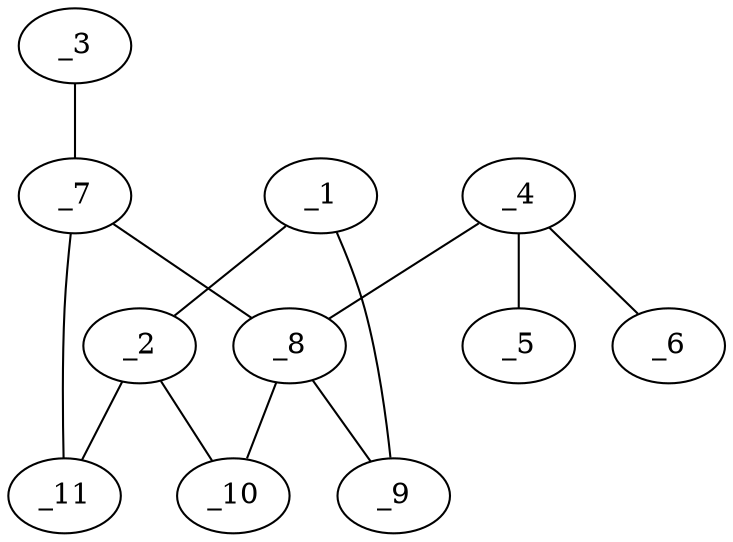 graph molid670148 {
	_1	 [charge=0,
		chem=1,
		symbol="C  ",
		x="6.3228",
		y="0.2158"];
	_2	 [charge=0,
		chem=1,
		symbol="C  ",
		x="4.4909",
		y="0.9746"];
	_1 -- _2	 [valence=1];
	_9	 [charge=0,
		chem=1,
		symbol="C  ",
		x="6.064",
		y="-0.7501"];
	_1 -- _9	 [valence=1];
	_10	 [charge=0,
		chem=1,
		symbol="C  ",
		x="3.7543",
		y="1.9572"];
	_2 -- _10	 [valence=1];
	_11	 [charge=0,
		chem=1,
		symbol="C  ",
		x=2,
		y="-0.1253"];
	_2 -- _11	 [valence=1];
	_3	 [charge=0,
		chem=2,
		symbol="O  ",
		x="2.2412",
		y="-1.9572"];
	_7	 [charge=0,
		chem=1,
		symbol="C  ",
		x="2.5",
		y="-0.9913"];
	_3 -- _7	 [valence=2];
	_4	 [charge=0,
		chem=1,
		symbol="C  ",
		x="4.1432",
		y="-0.9874"];
	_5	 [charge=0,
		chem=2,
		symbol="O  ",
		x="4.9613",
		y="-1.5624"];
	_4 -- _5	 [valence=2];
	_6	 [charge=0,
		chem=2,
		symbol="O  ",
		x="3.2361",
		y="-1.4084"];
	_4 -- _6	 [valence=1];
	_8	 [charge=0,
		chem=1,
		symbol="C  ",
		x="4.2321",
		y="0.0087"];
	_4 -- _8	 [valence=1];
	_7 -- _8	 [valence=1];
	_7 -- _11	 [valence=1];
	_8 -- _9	 [valence=1];
	_8 -- _10	 [valence=1];
}
